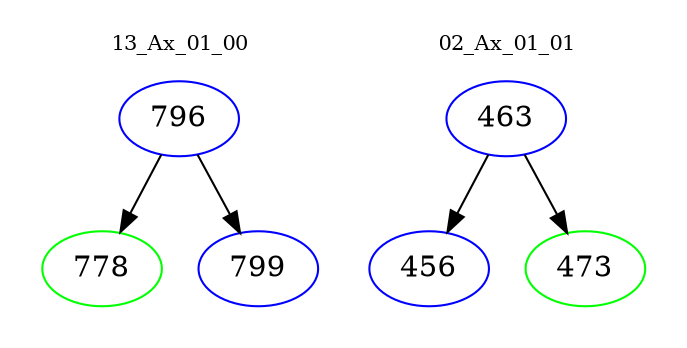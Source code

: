 digraph{
subgraph cluster_0 {
color = white
label = "13_Ax_01_00";
fontsize=10;
T0_796 [label="796", color="blue"]
T0_796 -> T0_778 [color="black"]
T0_778 [label="778", color="green"]
T0_796 -> T0_799 [color="black"]
T0_799 [label="799", color="blue"]
}
subgraph cluster_1 {
color = white
label = "02_Ax_01_01";
fontsize=10;
T1_463 [label="463", color="blue"]
T1_463 -> T1_456 [color="black"]
T1_456 [label="456", color="blue"]
T1_463 -> T1_473 [color="black"]
T1_473 [label="473", color="green"]
}
}
